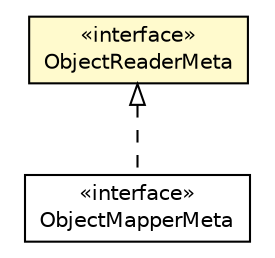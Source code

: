 #!/usr/local/bin/dot
#
# Class diagram 
# Generated by UMLGraph version R5_6-24-gf6e263 (http://www.umlgraph.org/)
#

digraph G {
	edge [fontname="Helvetica",fontsize=10,labelfontname="Helvetica",labelfontsize=10];
	node [fontname="Helvetica",fontsize=10,shape=plaintext];
	nodesep=0.25;
	ranksep=0.5;
	// io.reinert.requestor.gwtjackson.meta.gwtjackson.ObjectReaderMeta
	c19382 [label=<<table title="io.reinert.requestor.gwtjackson.meta.gwtjackson.ObjectReaderMeta" border="0" cellborder="1" cellspacing="0" cellpadding="2" port="p" bgcolor="lemonChiffon" href="./ObjectReaderMeta.html">
		<tr><td><table border="0" cellspacing="0" cellpadding="1">
<tr><td align="center" balign="center"> &#171;interface&#187; </td></tr>
<tr><td align="center" balign="center"> ObjectReaderMeta </td></tr>
		</table></td></tr>
		</table>>, URL="./ObjectReaderMeta.html", fontname="Helvetica", fontcolor="black", fontsize=10.0];
	// io.reinert.requestor.gwtjackson.meta.gwtjackson.ObjectMapperMeta
	c19384 [label=<<table title="io.reinert.requestor.gwtjackson.meta.gwtjackson.ObjectMapperMeta" border="0" cellborder="1" cellspacing="0" cellpadding="2" port="p" href="./ObjectMapperMeta.html">
		<tr><td><table border="0" cellspacing="0" cellpadding="1">
<tr><td align="center" balign="center"> &#171;interface&#187; </td></tr>
<tr><td align="center" balign="center"> ObjectMapperMeta </td></tr>
		</table></td></tr>
		</table>>, URL="./ObjectMapperMeta.html", fontname="Helvetica", fontcolor="black", fontsize=10.0];
	//io.reinert.requestor.gwtjackson.meta.gwtjackson.ObjectMapperMeta implements io.reinert.requestor.gwtjackson.meta.gwtjackson.ObjectReaderMeta
	c19382:p -> c19384:p [dir=back,arrowtail=empty,style=dashed];
}

